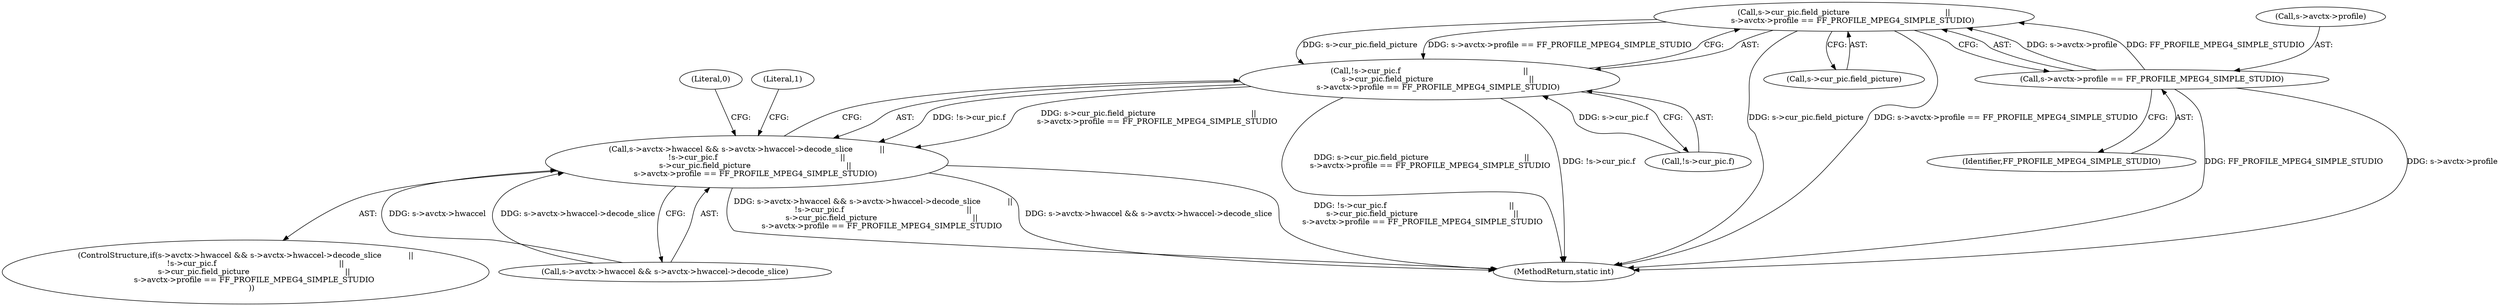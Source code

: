 digraph "1_FFmpeg_bd27a9364ca274ca97f1df6d984e88a0700fb235@del" {
"1000125" [label="(Call,s->cur_pic.field_picture                                       ||\n       s->avctx->profile == FF_PROFILE_MPEG4_SIMPLE_STUDIO)"];
"1000131" [label="(Call,s->avctx->profile == FF_PROFILE_MPEG4_SIMPLE_STUDIO)"];
"1000118" [label="(Call,!s->cur_pic.f                                                  ||\n       s->cur_pic.field_picture                                       ||\n       s->avctx->profile == FF_PROFILE_MPEG4_SIMPLE_STUDIO)"];
"1000104" [label="(Call,s->avctx->hwaccel && s->avctx->hwaccel->decode_slice           ||\n        !s->cur_pic.f                                                  ||\n       s->cur_pic.field_picture                                       ||\n       s->avctx->profile == FF_PROFILE_MPEG4_SIMPLE_STUDIO)"];
"1000139" [label="(Literal,0)"];
"1000103" [label="(ControlStructure,if(s->avctx->hwaccel && s->avctx->hwaccel->decode_slice           ||\n        !s->cur_pic.f                                                  ||\n       s->cur_pic.field_picture                                       ||\n       s->avctx->profile == FF_PROFILE_MPEG4_SIMPLE_STUDIO\n     ))"];
"1000125" [label="(Call,s->cur_pic.field_picture                                       ||\n       s->avctx->profile == FF_PROFILE_MPEG4_SIMPLE_STUDIO)"];
"1000104" [label="(Call,s->avctx->hwaccel && s->avctx->hwaccel->decode_slice           ||\n        !s->cur_pic.f                                                  ||\n       s->cur_pic.field_picture                                       ||\n       s->avctx->profile == FF_PROFILE_MPEG4_SIMPLE_STUDIO)"];
"1000132" [label="(Call,s->avctx->profile)"];
"1000105" [label="(Call,s->avctx->hwaccel && s->avctx->hwaccel->decode_slice)"];
"1000142" [label="(MethodReturn,static int)"];
"1000131" [label="(Call,s->avctx->profile == FF_PROFILE_MPEG4_SIMPLE_STUDIO)"];
"1000141" [label="(Literal,1)"];
"1000118" [label="(Call,!s->cur_pic.f                                                  ||\n       s->cur_pic.field_picture                                       ||\n       s->avctx->profile == FF_PROFILE_MPEG4_SIMPLE_STUDIO)"];
"1000119" [label="(Call,!s->cur_pic.f)"];
"1000126" [label="(Call,s->cur_pic.field_picture)"];
"1000137" [label="(Identifier,FF_PROFILE_MPEG4_SIMPLE_STUDIO)"];
"1000125" -> "1000118"  [label="AST: "];
"1000125" -> "1000126"  [label="CFG: "];
"1000125" -> "1000131"  [label="CFG: "];
"1000126" -> "1000125"  [label="AST: "];
"1000131" -> "1000125"  [label="AST: "];
"1000118" -> "1000125"  [label="CFG: "];
"1000125" -> "1000142"  [label="DDG: s->cur_pic.field_picture"];
"1000125" -> "1000142"  [label="DDG: s->avctx->profile == FF_PROFILE_MPEG4_SIMPLE_STUDIO"];
"1000125" -> "1000118"  [label="DDG: s->cur_pic.field_picture"];
"1000125" -> "1000118"  [label="DDG: s->avctx->profile == FF_PROFILE_MPEG4_SIMPLE_STUDIO"];
"1000131" -> "1000125"  [label="DDG: s->avctx->profile"];
"1000131" -> "1000125"  [label="DDG: FF_PROFILE_MPEG4_SIMPLE_STUDIO"];
"1000131" -> "1000137"  [label="CFG: "];
"1000132" -> "1000131"  [label="AST: "];
"1000137" -> "1000131"  [label="AST: "];
"1000131" -> "1000142"  [label="DDG: s->avctx->profile"];
"1000131" -> "1000142"  [label="DDG: FF_PROFILE_MPEG4_SIMPLE_STUDIO"];
"1000118" -> "1000104"  [label="AST: "];
"1000118" -> "1000119"  [label="CFG: "];
"1000119" -> "1000118"  [label="AST: "];
"1000104" -> "1000118"  [label="CFG: "];
"1000118" -> "1000142"  [label="DDG: s->cur_pic.field_picture                                       ||\n       s->avctx->profile == FF_PROFILE_MPEG4_SIMPLE_STUDIO"];
"1000118" -> "1000142"  [label="DDG: !s->cur_pic.f"];
"1000118" -> "1000104"  [label="DDG: !s->cur_pic.f"];
"1000118" -> "1000104"  [label="DDG: s->cur_pic.field_picture                                       ||\n       s->avctx->profile == FF_PROFILE_MPEG4_SIMPLE_STUDIO"];
"1000119" -> "1000118"  [label="DDG: s->cur_pic.f"];
"1000104" -> "1000103"  [label="AST: "];
"1000104" -> "1000105"  [label="CFG: "];
"1000105" -> "1000104"  [label="AST: "];
"1000139" -> "1000104"  [label="CFG: "];
"1000141" -> "1000104"  [label="CFG: "];
"1000104" -> "1000142"  [label="DDG: s->avctx->hwaccel && s->avctx->hwaccel->decode_slice           ||\n        !s->cur_pic.f                                                  ||\n       s->cur_pic.field_picture                                       ||\n       s->avctx->profile == FF_PROFILE_MPEG4_SIMPLE_STUDIO"];
"1000104" -> "1000142"  [label="DDG: s->avctx->hwaccel && s->avctx->hwaccel->decode_slice"];
"1000104" -> "1000142"  [label="DDG: !s->cur_pic.f                                                  ||\n       s->cur_pic.field_picture                                       ||\n       s->avctx->profile == FF_PROFILE_MPEG4_SIMPLE_STUDIO"];
"1000105" -> "1000104"  [label="DDG: s->avctx->hwaccel"];
"1000105" -> "1000104"  [label="DDG: s->avctx->hwaccel->decode_slice"];
}

